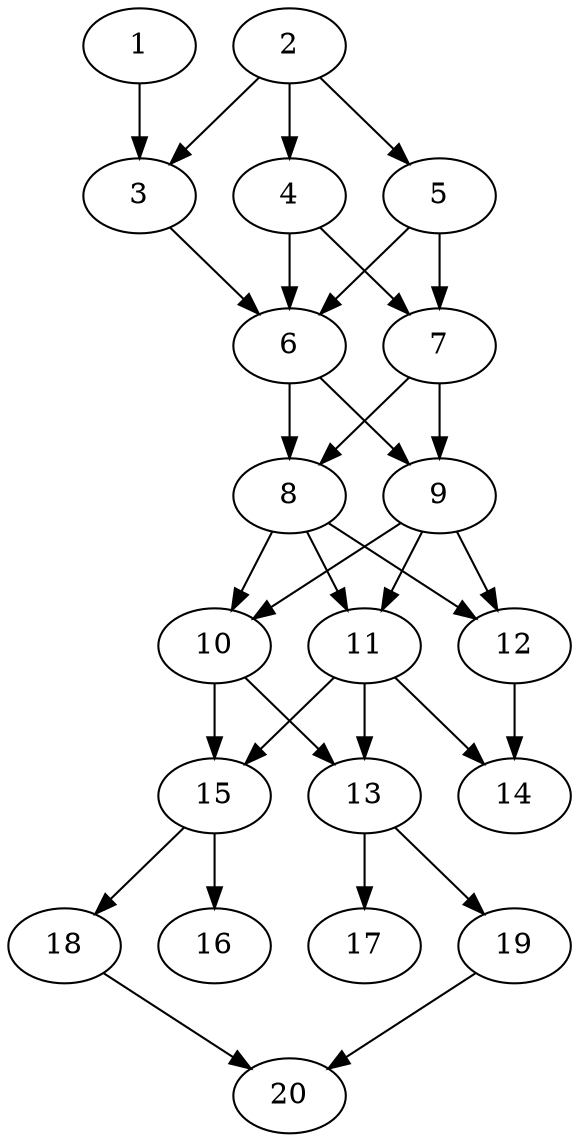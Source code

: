 // DAG automatically generated by daggen at Sat Jul 27 15:36:23 2019
// ./daggen --dot -n 20 --ccr 0.4 --fat 0.4 --regular 0.5 --density 0.7 --mindata 5242880 --maxdata 52428800 
digraph G {
  1 [size="65894400", alpha="0.09", expect_size="26357760"] 
  1 -> 3 [size ="26357760"]
  2 [size="88870400", alpha="0.19", expect_size="35548160"] 
  2 -> 3 [size ="35548160"]
  2 -> 4 [size ="35548160"]
  2 -> 5 [size ="35548160"]
  3 [size="43212800", alpha="0.06", expect_size="17285120"] 
  3 -> 6 [size ="17285120"]
  4 [size="120156160", alpha="0.11", expect_size="48062464"] 
  4 -> 6 [size ="48062464"]
  4 -> 7 [size ="48062464"]
  5 [size="84887040", alpha="0.09", expect_size="33954816"] 
  5 -> 6 [size ="33954816"]
  5 -> 7 [size ="33954816"]
  6 [size="90124800", alpha="0.13", expect_size="36049920"] 
  6 -> 8 [size ="36049920"]
  6 -> 9 [size ="36049920"]
  7 [size="124203520", alpha="0.03", expect_size="49681408"] 
  7 -> 8 [size ="49681408"]
  7 -> 9 [size ="49681408"]
  8 [size="130496000", alpha="0.06", expect_size="52198400"] 
  8 -> 10 [size ="52198400"]
  8 -> 11 [size ="52198400"]
  8 -> 12 [size ="52198400"]
  9 [size="104225280", alpha="0.11", expect_size="41690112"] 
  9 -> 10 [size ="41690112"]
  9 -> 11 [size ="41690112"]
  9 -> 12 [size ="41690112"]
  10 [size="56512000", alpha="0.10", expect_size="22604800"] 
  10 -> 13 [size ="22604800"]
  10 -> 15 [size ="22604800"]
  11 [size="38937600", alpha="0.06", expect_size="15575040"] 
  11 -> 13 [size ="15575040"]
  11 -> 14 [size ="15575040"]
  11 -> 15 [size ="15575040"]
  12 [size="94382080", alpha="0.02", expect_size="37752832"] 
  12 -> 14 [size ="37752832"]
  13 [size="90426880", alpha="0.11", expect_size="36170752"] 
  13 -> 17 [size ="36170752"]
  13 -> 19 [size ="36170752"]
  14 [size="124779520", alpha="0.17", expect_size="49911808"] 
  15 [size="72583680", alpha="0.14", expect_size="29033472"] 
  15 -> 16 [size ="29033472"]
  15 -> 18 [size ="29033472"]
  16 [size="123102720", alpha="0.07", expect_size="49241088"] 
  17 [size="80545280", alpha="0.05", expect_size="32218112"] 
  18 [size="95759360", alpha="0.05", expect_size="38303744"] 
  18 -> 20 [size ="38303744"]
  19 [size="14013440", alpha="0.11", expect_size="5605376"] 
  19 -> 20 [size ="5605376"]
  20 [size="78136320", alpha="0.12", expect_size="31254528"] 
}
